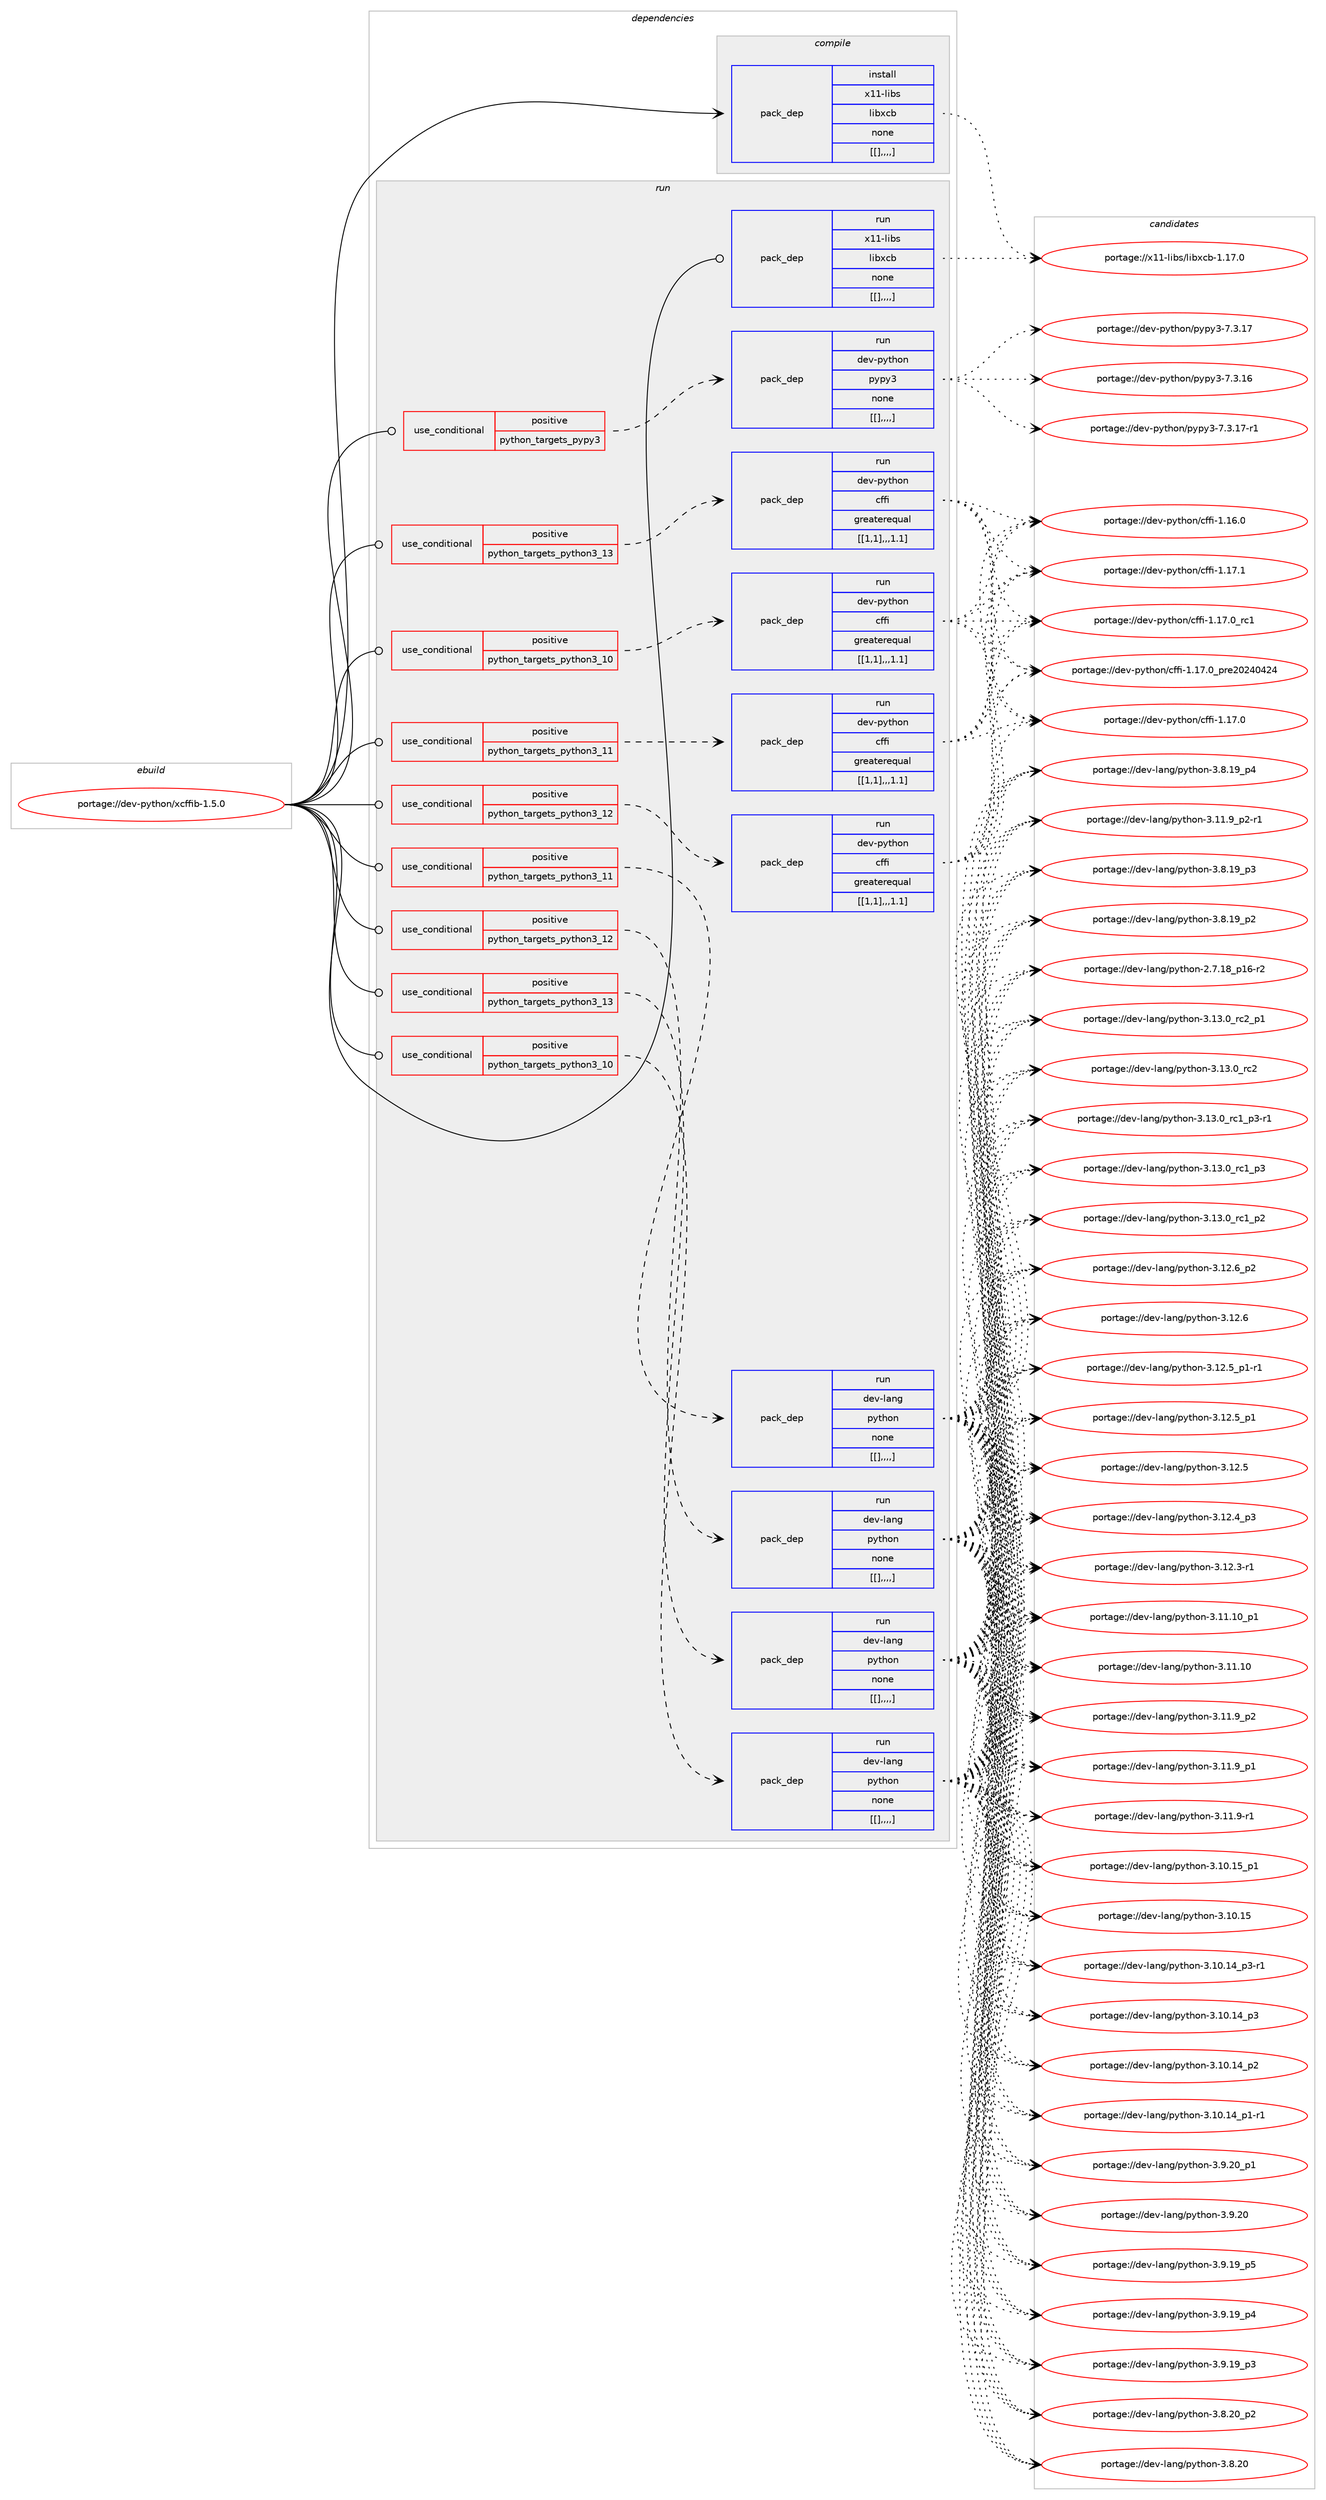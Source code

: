 digraph prolog {

# *************
# Graph options
# *************

newrank=true;
concentrate=true;
compound=true;
graph [rankdir=LR,fontname=Helvetica,fontsize=10,ranksep=1.5];#, ranksep=2.5, nodesep=0.2];
edge  [arrowhead=vee];
node  [fontname=Helvetica,fontsize=10];

# **********
# The ebuild
# **********

subgraph cluster_leftcol {
color=gray;
label=<<i>ebuild</i>>;
id [label="portage://dev-python/xcffib-1.5.0", color=red, width=4, href="../dev-python/xcffib-1.5.0.svg"];
}

# ****************
# The dependencies
# ****************

subgraph cluster_midcol {
color=gray;
label=<<i>dependencies</i>>;
subgraph cluster_compile {
fillcolor="#eeeeee";
style=filled;
label=<<i>compile</i>>;
subgraph pack126790 {
dependency171132 [label=<<TABLE BORDER="0" CELLBORDER="1" CELLSPACING="0" CELLPADDING="4" WIDTH="220"><TR><TD ROWSPAN="6" CELLPADDING="30">pack_dep</TD></TR><TR><TD WIDTH="110">install</TD></TR><TR><TD>x11-libs</TD></TR><TR><TD>libxcb</TD></TR><TR><TD>none</TD></TR><TR><TD>[[],,,,]</TD></TR></TABLE>>, shape=none, color=blue];
}
id:e -> dependency171132:w [weight=20,style="solid",arrowhead="vee"];
}
subgraph cluster_compileandrun {
fillcolor="#eeeeee";
style=filled;
label=<<i>compile and run</i>>;
}
subgraph cluster_run {
fillcolor="#eeeeee";
style=filled;
label=<<i>run</i>>;
subgraph cond43079 {
dependency171133 [label=<<TABLE BORDER="0" CELLBORDER="1" CELLSPACING="0" CELLPADDING="4"><TR><TD ROWSPAN="3" CELLPADDING="10">use_conditional</TD></TR><TR><TD>positive</TD></TR><TR><TD>python_targets_pypy3</TD></TR></TABLE>>, shape=none, color=red];
subgraph pack126791 {
dependency171134 [label=<<TABLE BORDER="0" CELLBORDER="1" CELLSPACING="0" CELLPADDING="4" WIDTH="220"><TR><TD ROWSPAN="6" CELLPADDING="30">pack_dep</TD></TR><TR><TD WIDTH="110">run</TD></TR><TR><TD>dev-python</TD></TR><TR><TD>pypy3</TD></TR><TR><TD>none</TD></TR><TR><TD>[[],,,,]</TD></TR></TABLE>>, shape=none, color=blue];
}
dependency171133:e -> dependency171134:w [weight=20,style="dashed",arrowhead="vee"];
}
id:e -> dependency171133:w [weight=20,style="solid",arrowhead="odot"];
subgraph cond43080 {
dependency171135 [label=<<TABLE BORDER="0" CELLBORDER="1" CELLSPACING="0" CELLPADDING="4"><TR><TD ROWSPAN="3" CELLPADDING="10">use_conditional</TD></TR><TR><TD>positive</TD></TR><TR><TD>python_targets_python3_10</TD></TR></TABLE>>, shape=none, color=red];
subgraph pack126792 {
dependency171136 [label=<<TABLE BORDER="0" CELLBORDER="1" CELLSPACING="0" CELLPADDING="4" WIDTH="220"><TR><TD ROWSPAN="6" CELLPADDING="30">pack_dep</TD></TR><TR><TD WIDTH="110">run</TD></TR><TR><TD>dev-lang</TD></TR><TR><TD>python</TD></TR><TR><TD>none</TD></TR><TR><TD>[[],,,,]</TD></TR></TABLE>>, shape=none, color=blue];
}
dependency171135:e -> dependency171136:w [weight=20,style="dashed",arrowhead="vee"];
}
id:e -> dependency171135:w [weight=20,style="solid",arrowhead="odot"];
subgraph cond43081 {
dependency171137 [label=<<TABLE BORDER="0" CELLBORDER="1" CELLSPACING="0" CELLPADDING="4"><TR><TD ROWSPAN="3" CELLPADDING="10">use_conditional</TD></TR><TR><TD>positive</TD></TR><TR><TD>python_targets_python3_10</TD></TR></TABLE>>, shape=none, color=red];
subgraph pack126793 {
dependency171138 [label=<<TABLE BORDER="0" CELLBORDER="1" CELLSPACING="0" CELLPADDING="4" WIDTH="220"><TR><TD ROWSPAN="6" CELLPADDING="30">pack_dep</TD></TR><TR><TD WIDTH="110">run</TD></TR><TR><TD>dev-python</TD></TR><TR><TD>cffi</TD></TR><TR><TD>greaterequal</TD></TR><TR><TD>[[1,1],,,1.1]</TD></TR></TABLE>>, shape=none, color=blue];
}
dependency171137:e -> dependency171138:w [weight=20,style="dashed",arrowhead="vee"];
}
id:e -> dependency171137:w [weight=20,style="solid",arrowhead="odot"];
subgraph cond43082 {
dependency171139 [label=<<TABLE BORDER="0" CELLBORDER="1" CELLSPACING="0" CELLPADDING="4"><TR><TD ROWSPAN="3" CELLPADDING="10">use_conditional</TD></TR><TR><TD>positive</TD></TR><TR><TD>python_targets_python3_11</TD></TR></TABLE>>, shape=none, color=red];
subgraph pack126794 {
dependency171140 [label=<<TABLE BORDER="0" CELLBORDER="1" CELLSPACING="0" CELLPADDING="4" WIDTH="220"><TR><TD ROWSPAN="6" CELLPADDING="30">pack_dep</TD></TR><TR><TD WIDTH="110">run</TD></TR><TR><TD>dev-lang</TD></TR><TR><TD>python</TD></TR><TR><TD>none</TD></TR><TR><TD>[[],,,,]</TD></TR></TABLE>>, shape=none, color=blue];
}
dependency171139:e -> dependency171140:w [weight=20,style="dashed",arrowhead="vee"];
}
id:e -> dependency171139:w [weight=20,style="solid",arrowhead="odot"];
subgraph cond43083 {
dependency171141 [label=<<TABLE BORDER="0" CELLBORDER="1" CELLSPACING="0" CELLPADDING="4"><TR><TD ROWSPAN="3" CELLPADDING="10">use_conditional</TD></TR><TR><TD>positive</TD></TR><TR><TD>python_targets_python3_11</TD></TR></TABLE>>, shape=none, color=red];
subgraph pack126795 {
dependency171142 [label=<<TABLE BORDER="0" CELLBORDER="1" CELLSPACING="0" CELLPADDING="4" WIDTH="220"><TR><TD ROWSPAN="6" CELLPADDING="30">pack_dep</TD></TR><TR><TD WIDTH="110">run</TD></TR><TR><TD>dev-python</TD></TR><TR><TD>cffi</TD></TR><TR><TD>greaterequal</TD></TR><TR><TD>[[1,1],,,1.1]</TD></TR></TABLE>>, shape=none, color=blue];
}
dependency171141:e -> dependency171142:w [weight=20,style="dashed",arrowhead="vee"];
}
id:e -> dependency171141:w [weight=20,style="solid",arrowhead="odot"];
subgraph cond43084 {
dependency171143 [label=<<TABLE BORDER="0" CELLBORDER="1" CELLSPACING="0" CELLPADDING="4"><TR><TD ROWSPAN="3" CELLPADDING="10">use_conditional</TD></TR><TR><TD>positive</TD></TR><TR><TD>python_targets_python3_12</TD></TR></TABLE>>, shape=none, color=red];
subgraph pack126796 {
dependency171144 [label=<<TABLE BORDER="0" CELLBORDER="1" CELLSPACING="0" CELLPADDING="4" WIDTH="220"><TR><TD ROWSPAN="6" CELLPADDING="30">pack_dep</TD></TR><TR><TD WIDTH="110">run</TD></TR><TR><TD>dev-lang</TD></TR><TR><TD>python</TD></TR><TR><TD>none</TD></TR><TR><TD>[[],,,,]</TD></TR></TABLE>>, shape=none, color=blue];
}
dependency171143:e -> dependency171144:w [weight=20,style="dashed",arrowhead="vee"];
}
id:e -> dependency171143:w [weight=20,style="solid",arrowhead="odot"];
subgraph cond43085 {
dependency171145 [label=<<TABLE BORDER="0" CELLBORDER="1" CELLSPACING="0" CELLPADDING="4"><TR><TD ROWSPAN="3" CELLPADDING="10">use_conditional</TD></TR><TR><TD>positive</TD></TR><TR><TD>python_targets_python3_12</TD></TR></TABLE>>, shape=none, color=red];
subgraph pack126797 {
dependency171146 [label=<<TABLE BORDER="0" CELLBORDER="1" CELLSPACING="0" CELLPADDING="4" WIDTH="220"><TR><TD ROWSPAN="6" CELLPADDING="30">pack_dep</TD></TR><TR><TD WIDTH="110">run</TD></TR><TR><TD>dev-python</TD></TR><TR><TD>cffi</TD></TR><TR><TD>greaterequal</TD></TR><TR><TD>[[1,1],,,1.1]</TD></TR></TABLE>>, shape=none, color=blue];
}
dependency171145:e -> dependency171146:w [weight=20,style="dashed",arrowhead="vee"];
}
id:e -> dependency171145:w [weight=20,style="solid",arrowhead="odot"];
subgraph cond43086 {
dependency171147 [label=<<TABLE BORDER="0" CELLBORDER="1" CELLSPACING="0" CELLPADDING="4"><TR><TD ROWSPAN="3" CELLPADDING="10">use_conditional</TD></TR><TR><TD>positive</TD></TR><TR><TD>python_targets_python3_13</TD></TR></TABLE>>, shape=none, color=red];
subgraph pack126798 {
dependency171148 [label=<<TABLE BORDER="0" CELLBORDER="1" CELLSPACING="0" CELLPADDING="4" WIDTH="220"><TR><TD ROWSPAN="6" CELLPADDING="30">pack_dep</TD></TR><TR><TD WIDTH="110">run</TD></TR><TR><TD>dev-lang</TD></TR><TR><TD>python</TD></TR><TR><TD>none</TD></TR><TR><TD>[[],,,,]</TD></TR></TABLE>>, shape=none, color=blue];
}
dependency171147:e -> dependency171148:w [weight=20,style="dashed",arrowhead="vee"];
}
id:e -> dependency171147:w [weight=20,style="solid",arrowhead="odot"];
subgraph cond43087 {
dependency171149 [label=<<TABLE BORDER="0" CELLBORDER="1" CELLSPACING="0" CELLPADDING="4"><TR><TD ROWSPAN="3" CELLPADDING="10">use_conditional</TD></TR><TR><TD>positive</TD></TR><TR><TD>python_targets_python3_13</TD></TR></TABLE>>, shape=none, color=red];
subgraph pack126799 {
dependency171150 [label=<<TABLE BORDER="0" CELLBORDER="1" CELLSPACING="0" CELLPADDING="4" WIDTH="220"><TR><TD ROWSPAN="6" CELLPADDING="30">pack_dep</TD></TR><TR><TD WIDTH="110">run</TD></TR><TR><TD>dev-python</TD></TR><TR><TD>cffi</TD></TR><TR><TD>greaterequal</TD></TR><TR><TD>[[1,1],,,1.1]</TD></TR></TABLE>>, shape=none, color=blue];
}
dependency171149:e -> dependency171150:w [weight=20,style="dashed",arrowhead="vee"];
}
id:e -> dependency171149:w [weight=20,style="solid",arrowhead="odot"];
subgraph pack126800 {
dependency171151 [label=<<TABLE BORDER="0" CELLBORDER="1" CELLSPACING="0" CELLPADDING="4" WIDTH="220"><TR><TD ROWSPAN="6" CELLPADDING="30">pack_dep</TD></TR><TR><TD WIDTH="110">run</TD></TR><TR><TD>x11-libs</TD></TR><TR><TD>libxcb</TD></TR><TR><TD>none</TD></TR><TR><TD>[[],,,,]</TD></TR></TABLE>>, shape=none, color=blue];
}
id:e -> dependency171151:w [weight=20,style="solid",arrowhead="odot"];
}
}

# **************
# The candidates
# **************

subgraph cluster_choices {
rank=same;
color=gray;
label=<<i>candidates</i>>;

subgraph choice126790 {
color=black;
nodesep=1;
choice120494945108105981154710810598120999845494649554648 [label="portage://x11-libs/libxcb-1.17.0", color=red, width=4,href="../x11-libs/libxcb-1.17.0.svg"];
dependency171132:e -> choice120494945108105981154710810598120999845494649554648:w [style=dotted,weight="100"];
}
subgraph choice126791 {
color=black;
nodesep=1;
choice100101118451121211161041111104711212111212151455546514649554511449 [label="portage://dev-python/pypy3-7.3.17-r1", color=red, width=4,href="../dev-python/pypy3-7.3.17-r1.svg"];
choice10010111845112121116104111110471121211121215145554651464955 [label="portage://dev-python/pypy3-7.3.17", color=red, width=4,href="../dev-python/pypy3-7.3.17.svg"];
choice10010111845112121116104111110471121211121215145554651464954 [label="portage://dev-python/pypy3-7.3.16", color=red, width=4,href="../dev-python/pypy3-7.3.16.svg"];
dependency171134:e -> choice100101118451121211161041111104711212111212151455546514649554511449:w [style=dotted,weight="100"];
dependency171134:e -> choice10010111845112121116104111110471121211121215145554651464955:w [style=dotted,weight="100"];
dependency171134:e -> choice10010111845112121116104111110471121211121215145554651464954:w [style=dotted,weight="100"];
}
subgraph choice126792 {
color=black;
nodesep=1;
choice100101118451089711010347112121116104111110455146495146489511499509511249 [label="portage://dev-lang/python-3.13.0_rc2_p1", color=red, width=4,href="../dev-lang/python-3.13.0_rc2_p1.svg"];
choice10010111845108971101034711212111610411111045514649514648951149950 [label="portage://dev-lang/python-3.13.0_rc2", color=red, width=4,href="../dev-lang/python-3.13.0_rc2.svg"];
choice1001011184510897110103471121211161041111104551464951464895114994995112514511449 [label="portage://dev-lang/python-3.13.0_rc1_p3-r1", color=red, width=4,href="../dev-lang/python-3.13.0_rc1_p3-r1.svg"];
choice100101118451089711010347112121116104111110455146495146489511499499511251 [label="portage://dev-lang/python-3.13.0_rc1_p3", color=red, width=4,href="../dev-lang/python-3.13.0_rc1_p3.svg"];
choice100101118451089711010347112121116104111110455146495146489511499499511250 [label="portage://dev-lang/python-3.13.0_rc1_p2", color=red, width=4,href="../dev-lang/python-3.13.0_rc1_p2.svg"];
choice100101118451089711010347112121116104111110455146495046549511250 [label="portage://dev-lang/python-3.12.6_p2", color=red, width=4,href="../dev-lang/python-3.12.6_p2.svg"];
choice10010111845108971101034711212111610411111045514649504654 [label="portage://dev-lang/python-3.12.6", color=red, width=4,href="../dev-lang/python-3.12.6.svg"];
choice1001011184510897110103471121211161041111104551464950465395112494511449 [label="portage://dev-lang/python-3.12.5_p1-r1", color=red, width=4,href="../dev-lang/python-3.12.5_p1-r1.svg"];
choice100101118451089711010347112121116104111110455146495046539511249 [label="portage://dev-lang/python-3.12.5_p1", color=red, width=4,href="../dev-lang/python-3.12.5_p1.svg"];
choice10010111845108971101034711212111610411111045514649504653 [label="portage://dev-lang/python-3.12.5", color=red, width=4,href="../dev-lang/python-3.12.5.svg"];
choice100101118451089711010347112121116104111110455146495046529511251 [label="portage://dev-lang/python-3.12.4_p3", color=red, width=4,href="../dev-lang/python-3.12.4_p3.svg"];
choice100101118451089711010347112121116104111110455146495046514511449 [label="portage://dev-lang/python-3.12.3-r1", color=red, width=4,href="../dev-lang/python-3.12.3-r1.svg"];
choice10010111845108971101034711212111610411111045514649494649489511249 [label="portage://dev-lang/python-3.11.10_p1", color=red, width=4,href="../dev-lang/python-3.11.10_p1.svg"];
choice1001011184510897110103471121211161041111104551464949464948 [label="portage://dev-lang/python-3.11.10", color=red, width=4,href="../dev-lang/python-3.11.10.svg"];
choice1001011184510897110103471121211161041111104551464949465795112504511449 [label="portage://dev-lang/python-3.11.9_p2-r1", color=red, width=4,href="../dev-lang/python-3.11.9_p2-r1.svg"];
choice100101118451089711010347112121116104111110455146494946579511250 [label="portage://dev-lang/python-3.11.9_p2", color=red, width=4,href="../dev-lang/python-3.11.9_p2.svg"];
choice100101118451089711010347112121116104111110455146494946579511249 [label="portage://dev-lang/python-3.11.9_p1", color=red, width=4,href="../dev-lang/python-3.11.9_p1.svg"];
choice100101118451089711010347112121116104111110455146494946574511449 [label="portage://dev-lang/python-3.11.9-r1", color=red, width=4,href="../dev-lang/python-3.11.9-r1.svg"];
choice10010111845108971101034711212111610411111045514649484649539511249 [label="portage://dev-lang/python-3.10.15_p1", color=red, width=4,href="../dev-lang/python-3.10.15_p1.svg"];
choice1001011184510897110103471121211161041111104551464948464953 [label="portage://dev-lang/python-3.10.15", color=red, width=4,href="../dev-lang/python-3.10.15.svg"];
choice100101118451089711010347112121116104111110455146494846495295112514511449 [label="portage://dev-lang/python-3.10.14_p3-r1", color=red, width=4,href="../dev-lang/python-3.10.14_p3-r1.svg"];
choice10010111845108971101034711212111610411111045514649484649529511251 [label="portage://dev-lang/python-3.10.14_p3", color=red, width=4,href="../dev-lang/python-3.10.14_p3.svg"];
choice10010111845108971101034711212111610411111045514649484649529511250 [label="portage://dev-lang/python-3.10.14_p2", color=red, width=4,href="../dev-lang/python-3.10.14_p2.svg"];
choice100101118451089711010347112121116104111110455146494846495295112494511449 [label="portage://dev-lang/python-3.10.14_p1-r1", color=red, width=4,href="../dev-lang/python-3.10.14_p1-r1.svg"];
choice100101118451089711010347112121116104111110455146574650489511249 [label="portage://dev-lang/python-3.9.20_p1", color=red, width=4,href="../dev-lang/python-3.9.20_p1.svg"];
choice10010111845108971101034711212111610411111045514657465048 [label="portage://dev-lang/python-3.9.20", color=red, width=4,href="../dev-lang/python-3.9.20.svg"];
choice100101118451089711010347112121116104111110455146574649579511253 [label="portage://dev-lang/python-3.9.19_p5", color=red, width=4,href="../dev-lang/python-3.9.19_p5.svg"];
choice100101118451089711010347112121116104111110455146574649579511252 [label="portage://dev-lang/python-3.9.19_p4", color=red, width=4,href="../dev-lang/python-3.9.19_p4.svg"];
choice100101118451089711010347112121116104111110455146574649579511251 [label="portage://dev-lang/python-3.9.19_p3", color=red, width=4,href="../dev-lang/python-3.9.19_p3.svg"];
choice100101118451089711010347112121116104111110455146564650489511250 [label="portage://dev-lang/python-3.8.20_p2", color=red, width=4,href="../dev-lang/python-3.8.20_p2.svg"];
choice10010111845108971101034711212111610411111045514656465048 [label="portage://dev-lang/python-3.8.20", color=red, width=4,href="../dev-lang/python-3.8.20.svg"];
choice100101118451089711010347112121116104111110455146564649579511252 [label="portage://dev-lang/python-3.8.19_p4", color=red, width=4,href="../dev-lang/python-3.8.19_p4.svg"];
choice100101118451089711010347112121116104111110455146564649579511251 [label="portage://dev-lang/python-3.8.19_p3", color=red, width=4,href="../dev-lang/python-3.8.19_p3.svg"];
choice100101118451089711010347112121116104111110455146564649579511250 [label="portage://dev-lang/python-3.8.19_p2", color=red, width=4,href="../dev-lang/python-3.8.19_p2.svg"];
choice100101118451089711010347112121116104111110455046554649569511249544511450 [label="portage://dev-lang/python-2.7.18_p16-r2", color=red, width=4,href="../dev-lang/python-2.7.18_p16-r2.svg"];
dependency171136:e -> choice100101118451089711010347112121116104111110455146495146489511499509511249:w [style=dotted,weight="100"];
dependency171136:e -> choice10010111845108971101034711212111610411111045514649514648951149950:w [style=dotted,weight="100"];
dependency171136:e -> choice1001011184510897110103471121211161041111104551464951464895114994995112514511449:w [style=dotted,weight="100"];
dependency171136:e -> choice100101118451089711010347112121116104111110455146495146489511499499511251:w [style=dotted,weight="100"];
dependency171136:e -> choice100101118451089711010347112121116104111110455146495146489511499499511250:w [style=dotted,weight="100"];
dependency171136:e -> choice100101118451089711010347112121116104111110455146495046549511250:w [style=dotted,weight="100"];
dependency171136:e -> choice10010111845108971101034711212111610411111045514649504654:w [style=dotted,weight="100"];
dependency171136:e -> choice1001011184510897110103471121211161041111104551464950465395112494511449:w [style=dotted,weight="100"];
dependency171136:e -> choice100101118451089711010347112121116104111110455146495046539511249:w [style=dotted,weight="100"];
dependency171136:e -> choice10010111845108971101034711212111610411111045514649504653:w [style=dotted,weight="100"];
dependency171136:e -> choice100101118451089711010347112121116104111110455146495046529511251:w [style=dotted,weight="100"];
dependency171136:e -> choice100101118451089711010347112121116104111110455146495046514511449:w [style=dotted,weight="100"];
dependency171136:e -> choice10010111845108971101034711212111610411111045514649494649489511249:w [style=dotted,weight="100"];
dependency171136:e -> choice1001011184510897110103471121211161041111104551464949464948:w [style=dotted,weight="100"];
dependency171136:e -> choice1001011184510897110103471121211161041111104551464949465795112504511449:w [style=dotted,weight="100"];
dependency171136:e -> choice100101118451089711010347112121116104111110455146494946579511250:w [style=dotted,weight="100"];
dependency171136:e -> choice100101118451089711010347112121116104111110455146494946579511249:w [style=dotted,weight="100"];
dependency171136:e -> choice100101118451089711010347112121116104111110455146494946574511449:w [style=dotted,weight="100"];
dependency171136:e -> choice10010111845108971101034711212111610411111045514649484649539511249:w [style=dotted,weight="100"];
dependency171136:e -> choice1001011184510897110103471121211161041111104551464948464953:w [style=dotted,weight="100"];
dependency171136:e -> choice100101118451089711010347112121116104111110455146494846495295112514511449:w [style=dotted,weight="100"];
dependency171136:e -> choice10010111845108971101034711212111610411111045514649484649529511251:w [style=dotted,weight="100"];
dependency171136:e -> choice10010111845108971101034711212111610411111045514649484649529511250:w [style=dotted,weight="100"];
dependency171136:e -> choice100101118451089711010347112121116104111110455146494846495295112494511449:w [style=dotted,weight="100"];
dependency171136:e -> choice100101118451089711010347112121116104111110455146574650489511249:w [style=dotted,weight="100"];
dependency171136:e -> choice10010111845108971101034711212111610411111045514657465048:w [style=dotted,weight="100"];
dependency171136:e -> choice100101118451089711010347112121116104111110455146574649579511253:w [style=dotted,weight="100"];
dependency171136:e -> choice100101118451089711010347112121116104111110455146574649579511252:w [style=dotted,weight="100"];
dependency171136:e -> choice100101118451089711010347112121116104111110455146574649579511251:w [style=dotted,weight="100"];
dependency171136:e -> choice100101118451089711010347112121116104111110455146564650489511250:w [style=dotted,weight="100"];
dependency171136:e -> choice10010111845108971101034711212111610411111045514656465048:w [style=dotted,weight="100"];
dependency171136:e -> choice100101118451089711010347112121116104111110455146564649579511252:w [style=dotted,weight="100"];
dependency171136:e -> choice100101118451089711010347112121116104111110455146564649579511251:w [style=dotted,weight="100"];
dependency171136:e -> choice100101118451089711010347112121116104111110455146564649579511250:w [style=dotted,weight="100"];
dependency171136:e -> choice100101118451089711010347112121116104111110455046554649569511249544511450:w [style=dotted,weight="100"];
}
subgraph choice126793 {
color=black;
nodesep=1;
choice10010111845112121116104111110479910210210545494649554649 [label="portage://dev-python/cffi-1.17.1", color=red, width=4,href="../dev-python/cffi-1.17.1.svg"];
choice10010111845112121116104111110479910210210545494649554648951149949 [label="portage://dev-python/cffi-1.17.0_rc1", color=red, width=4,href="../dev-python/cffi-1.17.0_rc1.svg"];
choice10010111845112121116104111110479910210210545494649554648951121141015048505248525052 [label="portage://dev-python/cffi-1.17.0_pre20240424", color=red, width=4,href="../dev-python/cffi-1.17.0_pre20240424.svg"];
choice10010111845112121116104111110479910210210545494649554648 [label="portage://dev-python/cffi-1.17.0", color=red, width=4,href="../dev-python/cffi-1.17.0.svg"];
choice10010111845112121116104111110479910210210545494649544648 [label="portage://dev-python/cffi-1.16.0", color=red, width=4,href="../dev-python/cffi-1.16.0.svg"];
dependency171138:e -> choice10010111845112121116104111110479910210210545494649554649:w [style=dotted,weight="100"];
dependency171138:e -> choice10010111845112121116104111110479910210210545494649554648951149949:w [style=dotted,weight="100"];
dependency171138:e -> choice10010111845112121116104111110479910210210545494649554648951121141015048505248525052:w [style=dotted,weight="100"];
dependency171138:e -> choice10010111845112121116104111110479910210210545494649554648:w [style=dotted,weight="100"];
dependency171138:e -> choice10010111845112121116104111110479910210210545494649544648:w [style=dotted,weight="100"];
}
subgraph choice126794 {
color=black;
nodesep=1;
choice100101118451089711010347112121116104111110455146495146489511499509511249 [label="portage://dev-lang/python-3.13.0_rc2_p1", color=red, width=4,href="../dev-lang/python-3.13.0_rc2_p1.svg"];
choice10010111845108971101034711212111610411111045514649514648951149950 [label="portage://dev-lang/python-3.13.0_rc2", color=red, width=4,href="../dev-lang/python-3.13.0_rc2.svg"];
choice1001011184510897110103471121211161041111104551464951464895114994995112514511449 [label="portage://dev-lang/python-3.13.0_rc1_p3-r1", color=red, width=4,href="../dev-lang/python-3.13.0_rc1_p3-r1.svg"];
choice100101118451089711010347112121116104111110455146495146489511499499511251 [label="portage://dev-lang/python-3.13.0_rc1_p3", color=red, width=4,href="../dev-lang/python-3.13.0_rc1_p3.svg"];
choice100101118451089711010347112121116104111110455146495146489511499499511250 [label="portage://dev-lang/python-3.13.0_rc1_p2", color=red, width=4,href="../dev-lang/python-3.13.0_rc1_p2.svg"];
choice100101118451089711010347112121116104111110455146495046549511250 [label="portage://dev-lang/python-3.12.6_p2", color=red, width=4,href="../dev-lang/python-3.12.6_p2.svg"];
choice10010111845108971101034711212111610411111045514649504654 [label="portage://dev-lang/python-3.12.6", color=red, width=4,href="../dev-lang/python-3.12.6.svg"];
choice1001011184510897110103471121211161041111104551464950465395112494511449 [label="portage://dev-lang/python-3.12.5_p1-r1", color=red, width=4,href="../dev-lang/python-3.12.5_p1-r1.svg"];
choice100101118451089711010347112121116104111110455146495046539511249 [label="portage://dev-lang/python-3.12.5_p1", color=red, width=4,href="../dev-lang/python-3.12.5_p1.svg"];
choice10010111845108971101034711212111610411111045514649504653 [label="portage://dev-lang/python-3.12.5", color=red, width=4,href="../dev-lang/python-3.12.5.svg"];
choice100101118451089711010347112121116104111110455146495046529511251 [label="portage://dev-lang/python-3.12.4_p3", color=red, width=4,href="../dev-lang/python-3.12.4_p3.svg"];
choice100101118451089711010347112121116104111110455146495046514511449 [label="portage://dev-lang/python-3.12.3-r1", color=red, width=4,href="../dev-lang/python-3.12.3-r1.svg"];
choice10010111845108971101034711212111610411111045514649494649489511249 [label="portage://dev-lang/python-3.11.10_p1", color=red, width=4,href="../dev-lang/python-3.11.10_p1.svg"];
choice1001011184510897110103471121211161041111104551464949464948 [label="portage://dev-lang/python-3.11.10", color=red, width=4,href="../dev-lang/python-3.11.10.svg"];
choice1001011184510897110103471121211161041111104551464949465795112504511449 [label="portage://dev-lang/python-3.11.9_p2-r1", color=red, width=4,href="../dev-lang/python-3.11.9_p2-r1.svg"];
choice100101118451089711010347112121116104111110455146494946579511250 [label="portage://dev-lang/python-3.11.9_p2", color=red, width=4,href="../dev-lang/python-3.11.9_p2.svg"];
choice100101118451089711010347112121116104111110455146494946579511249 [label="portage://dev-lang/python-3.11.9_p1", color=red, width=4,href="../dev-lang/python-3.11.9_p1.svg"];
choice100101118451089711010347112121116104111110455146494946574511449 [label="portage://dev-lang/python-3.11.9-r1", color=red, width=4,href="../dev-lang/python-3.11.9-r1.svg"];
choice10010111845108971101034711212111610411111045514649484649539511249 [label="portage://dev-lang/python-3.10.15_p1", color=red, width=4,href="../dev-lang/python-3.10.15_p1.svg"];
choice1001011184510897110103471121211161041111104551464948464953 [label="portage://dev-lang/python-3.10.15", color=red, width=4,href="../dev-lang/python-3.10.15.svg"];
choice100101118451089711010347112121116104111110455146494846495295112514511449 [label="portage://dev-lang/python-3.10.14_p3-r1", color=red, width=4,href="../dev-lang/python-3.10.14_p3-r1.svg"];
choice10010111845108971101034711212111610411111045514649484649529511251 [label="portage://dev-lang/python-3.10.14_p3", color=red, width=4,href="../dev-lang/python-3.10.14_p3.svg"];
choice10010111845108971101034711212111610411111045514649484649529511250 [label="portage://dev-lang/python-3.10.14_p2", color=red, width=4,href="../dev-lang/python-3.10.14_p2.svg"];
choice100101118451089711010347112121116104111110455146494846495295112494511449 [label="portage://dev-lang/python-3.10.14_p1-r1", color=red, width=4,href="../dev-lang/python-3.10.14_p1-r1.svg"];
choice100101118451089711010347112121116104111110455146574650489511249 [label="portage://dev-lang/python-3.9.20_p1", color=red, width=4,href="../dev-lang/python-3.9.20_p1.svg"];
choice10010111845108971101034711212111610411111045514657465048 [label="portage://dev-lang/python-3.9.20", color=red, width=4,href="../dev-lang/python-3.9.20.svg"];
choice100101118451089711010347112121116104111110455146574649579511253 [label="portage://dev-lang/python-3.9.19_p5", color=red, width=4,href="../dev-lang/python-3.9.19_p5.svg"];
choice100101118451089711010347112121116104111110455146574649579511252 [label="portage://dev-lang/python-3.9.19_p4", color=red, width=4,href="../dev-lang/python-3.9.19_p4.svg"];
choice100101118451089711010347112121116104111110455146574649579511251 [label="portage://dev-lang/python-3.9.19_p3", color=red, width=4,href="../dev-lang/python-3.9.19_p3.svg"];
choice100101118451089711010347112121116104111110455146564650489511250 [label="portage://dev-lang/python-3.8.20_p2", color=red, width=4,href="../dev-lang/python-3.8.20_p2.svg"];
choice10010111845108971101034711212111610411111045514656465048 [label="portage://dev-lang/python-3.8.20", color=red, width=4,href="../dev-lang/python-3.8.20.svg"];
choice100101118451089711010347112121116104111110455146564649579511252 [label="portage://dev-lang/python-3.8.19_p4", color=red, width=4,href="../dev-lang/python-3.8.19_p4.svg"];
choice100101118451089711010347112121116104111110455146564649579511251 [label="portage://dev-lang/python-3.8.19_p3", color=red, width=4,href="../dev-lang/python-3.8.19_p3.svg"];
choice100101118451089711010347112121116104111110455146564649579511250 [label="portage://dev-lang/python-3.8.19_p2", color=red, width=4,href="../dev-lang/python-3.8.19_p2.svg"];
choice100101118451089711010347112121116104111110455046554649569511249544511450 [label="portage://dev-lang/python-2.7.18_p16-r2", color=red, width=4,href="../dev-lang/python-2.7.18_p16-r2.svg"];
dependency171140:e -> choice100101118451089711010347112121116104111110455146495146489511499509511249:w [style=dotted,weight="100"];
dependency171140:e -> choice10010111845108971101034711212111610411111045514649514648951149950:w [style=dotted,weight="100"];
dependency171140:e -> choice1001011184510897110103471121211161041111104551464951464895114994995112514511449:w [style=dotted,weight="100"];
dependency171140:e -> choice100101118451089711010347112121116104111110455146495146489511499499511251:w [style=dotted,weight="100"];
dependency171140:e -> choice100101118451089711010347112121116104111110455146495146489511499499511250:w [style=dotted,weight="100"];
dependency171140:e -> choice100101118451089711010347112121116104111110455146495046549511250:w [style=dotted,weight="100"];
dependency171140:e -> choice10010111845108971101034711212111610411111045514649504654:w [style=dotted,weight="100"];
dependency171140:e -> choice1001011184510897110103471121211161041111104551464950465395112494511449:w [style=dotted,weight="100"];
dependency171140:e -> choice100101118451089711010347112121116104111110455146495046539511249:w [style=dotted,weight="100"];
dependency171140:e -> choice10010111845108971101034711212111610411111045514649504653:w [style=dotted,weight="100"];
dependency171140:e -> choice100101118451089711010347112121116104111110455146495046529511251:w [style=dotted,weight="100"];
dependency171140:e -> choice100101118451089711010347112121116104111110455146495046514511449:w [style=dotted,weight="100"];
dependency171140:e -> choice10010111845108971101034711212111610411111045514649494649489511249:w [style=dotted,weight="100"];
dependency171140:e -> choice1001011184510897110103471121211161041111104551464949464948:w [style=dotted,weight="100"];
dependency171140:e -> choice1001011184510897110103471121211161041111104551464949465795112504511449:w [style=dotted,weight="100"];
dependency171140:e -> choice100101118451089711010347112121116104111110455146494946579511250:w [style=dotted,weight="100"];
dependency171140:e -> choice100101118451089711010347112121116104111110455146494946579511249:w [style=dotted,weight="100"];
dependency171140:e -> choice100101118451089711010347112121116104111110455146494946574511449:w [style=dotted,weight="100"];
dependency171140:e -> choice10010111845108971101034711212111610411111045514649484649539511249:w [style=dotted,weight="100"];
dependency171140:e -> choice1001011184510897110103471121211161041111104551464948464953:w [style=dotted,weight="100"];
dependency171140:e -> choice100101118451089711010347112121116104111110455146494846495295112514511449:w [style=dotted,weight="100"];
dependency171140:e -> choice10010111845108971101034711212111610411111045514649484649529511251:w [style=dotted,weight="100"];
dependency171140:e -> choice10010111845108971101034711212111610411111045514649484649529511250:w [style=dotted,weight="100"];
dependency171140:e -> choice100101118451089711010347112121116104111110455146494846495295112494511449:w [style=dotted,weight="100"];
dependency171140:e -> choice100101118451089711010347112121116104111110455146574650489511249:w [style=dotted,weight="100"];
dependency171140:e -> choice10010111845108971101034711212111610411111045514657465048:w [style=dotted,weight="100"];
dependency171140:e -> choice100101118451089711010347112121116104111110455146574649579511253:w [style=dotted,weight="100"];
dependency171140:e -> choice100101118451089711010347112121116104111110455146574649579511252:w [style=dotted,weight="100"];
dependency171140:e -> choice100101118451089711010347112121116104111110455146574649579511251:w [style=dotted,weight="100"];
dependency171140:e -> choice100101118451089711010347112121116104111110455146564650489511250:w [style=dotted,weight="100"];
dependency171140:e -> choice10010111845108971101034711212111610411111045514656465048:w [style=dotted,weight="100"];
dependency171140:e -> choice100101118451089711010347112121116104111110455146564649579511252:w [style=dotted,weight="100"];
dependency171140:e -> choice100101118451089711010347112121116104111110455146564649579511251:w [style=dotted,weight="100"];
dependency171140:e -> choice100101118451089711010347112121116104111110455146564649579511250:w [style=dotted,weight="100"];
dependency171140:e -> choice100101118451089711010347112121116104111110455046554649569511249544511450:w [style=dotted,weight="100"];
}
subgraph choice126795 {
color=black;
nodesep=1;
choice10010111845112121116104111110479910210210545494649554649 [label="portage://dev-python/cffi-1.17.1", color=red, width=4,href="../dev-python/cffi-1.17.1.svg"];
choice10010111845112121116104111110479910210210545494649554648951149949 [label="portage://dev-python/cffi-1.17.0_rc1", color=red, width=4,href="../dev-python/cffi-1.17.0_rc1.svg"];
choice10010111845112121116104111110479910210210545494649554648951121141015048505248525052 [label="portage://dev-python/cffi-1.17.0_pre20240424", color=red, width=4,href="../dev-python/cffi-1.17.0_pre20240424.svg"];
choice10010111845112121116104111110479910210210545494649554648 [label="portage://dev-python/cffi-1.17.0", color=red, width=4,href="../dev-python/cffi-1.17.0.svg"];
choice10010111845112121116104111110479910210210545494649544648 [label="portage://dev-python/cffi-1.16.0", color=red, width=4,href="../dev-python/cffi-1.16.0.svg"];
dependency171142:e -> choice10010111845112121116104111110479910210210545494649554649:w [style=dotted,weight="100"];
dependency171142:e -> choice10010111845112121116104111110479910210210545494649554648951149949:w [style=dotted,weight="100"];
dependency171142:e -> choice10010111845112121116104111110479910210210545494649554648951121141015048505248525052:w [style=dotted,weight="100"];
dependency171142:e -> choice10010111845112121116104111110479910210210545494649554648:w [style=dotted,weight="100"];
dependency171142:e -> choice10010111845112121116104111110479910210210545494649544648:w [style=dotted,weight="100"];
}
subgraph choice126796 {
color=black;
nodesep=1;
choice100101118451089711010347112121116104111110455146495146489511499509511249 [label="portage://dev-lang/python-3.13.0_rc2_p1", color=red, width=4,href="../dev-lang/python-3.13.0_rc2_p1.svg"];
choice10010111845108971101034711212111610411111045514649514648951149950 [label="portage://dev-lang/python-3.13.0_rc2", color=red, width=4,href="../dev-lang/python-3.13.0_rc2.svg"];
choice1001011184510897110103471121211161041111104551464951464895114994995112514511449 [label="portage://dev-lang/python-3.13.0_rc1_p3-r1", color=red, width=4,href="../dev-lang/python-3.13.0_rc1_p3-r1.svg"];
choice100101118451089711010347112121116104111110455146495146489511499499511251 [label="portage://dev-lang/python-3.13.0_rc1_p3", color=red, width=4,href="../dev-lang/python-3.13.0_rc1_p3.svg"];
choice100101118451089711010347112121116104111110455146495146489511499499511250 [label="portage://dev-lang/python-3.13.0_rc1_p2", color=red, width=4,href="../dev-lang/python-3.13.0_rc1_p2.svg"];
choice100101118451089711010347112121116104111110455146495046549511250 [label="portage://dev-lang/python-3.12.6_p2", color=red, width=4,href="../dev-lang/python-3.12.6_p2.svg"];
choice10010111845108971101034711212111610411111045514649504654 [label="portage://dev-lang/python-3.12.6", color=red, width=4,href="../dev-lang/python-3.12.6.svg"];
choice1001011184510897110103471121211161041111104551464950465395112494511449 [label="portage://dev-lang/python-3.12.5_p1-r1", color=red, width=4,href="../dev-lang/python-3.12.5_p1-r1.svg"];
choice100101118451089711010347112121116104111110455146495046539511249 [label="portage://dev-lang/python-3.12.5_p1", color=red, width=4,href="../dev-lang/python-3.12.5_p1.svg"];
choice10010111845108971101034711212111610411111045514649504653 [label="portage://dev-lang/python-3.12.5", color=red, width=4,href="../dev-lang/python-3.12.5.svg"];
choice100101118451089711010347112121116104111110455146495046529511251 [label="portage://dev-lang/python-3.12.4_p3", color=red, width=4,href="../dev-lang/python-3.12.4_p3.svg"];
choice100101118451089711010347112121116104111110455146495046514511449 [label="portage://dev-lang/python-3.12.3-r1", color=red, width=4,href="../dev-lang/python-3.12.3-r1.svg"];
choice10010111845108971101034711212111610411111045514649494649489511249 [label="portage://dev-lang/python-3.11.10_p1", color=red, width=4,href="../dev-lang/python-3.11.10_p1.svg"];
choice1001011184510897110103471121211161041111104551464949464948 [label="portage://dev-lang/python-3.11.10", color=red, width=4,href="../dev-lang/python-3.11.10.svg"];
choice1001011184510897110103471121211161041111104551464949465795112504511449 [label="portage://dev-lang/python-3.11.9_p2-r1", color=red, width=4,href="../dev-lang/python-3.11.9_p2-r1.svg"];
choice100101118451089711010347112121116104111110455146494946579511250 [label="portage://dev-lang/python-3.11.9_p2", color=red, width=4,href="../dev-lang/python-3.11.9_p2.svg"];
choice100101118451089711010347112121116104111110455146494946579511249 [label="portage://dev-lang/python-3.11.9_p1", color=red, width=4,href="../dev-lang/python-3.11.9_p1.svg"];
choice100101118451089711010347112121116104111110455146494946574511449 [label="portage://dev-lang/python-3.11.9-r1", color=red, width=4,href="../dev-lang/python-3.11.9-r1.svg"];
choice10010111845108971101034711212111610411111045514649484649539511249 [label="portage://dev-lang/python-3.10.15_p1", color=red, width=4,href="../dev-lang/python-3.10.15_p1.svg"];
choice1001011184510897110103471121211161041111104551464948464953 [label="portage://dev-lang/python-3.10.15", color=red, width=4,href="../dev-lang/python-3.10.15.svg"];
choice100101118451089711010347112121116104111110455146494846495295112514511449 [label="portage://dev-lang/python-3.10.14_p3-r1", color=red, width=4,href="../dev-lang/python-3.10.14_p3-r1.svg"];
choice10010111845108971101034711212111610411111045514649484649529511251 [label="portage://dev-lang/python-3.10.14_p3", color=red, width=4,href="../dev-lang/python-3.10.14_p3.svg"];
choice10010111845108971101034711212111610411111045514649484649529511250 [label="portage://dev-lang/python-3.10.14_p2", color=red, width=4,href="../dev-lang/python-3.10.14_p2.svg"];
choice100101118451089711010347112121116104111110455146494846495295112494511449 [label="portage://dev-lang/python-3.10.14_p1-r1", color=red, width=4,href="../dev-lang/python-3.10.14_p1-r1.svg"];
choice100101118451089711010347112121116104111110455146574650489511249 [label="portage://dev-lang/python-3.9.20_p1", color=red, width=4,href="../dev-lang/python-3.9.20_p1.svg"];
choice10010111845108971101034711212111610411111045514657465048 [label="portage://dev-lang/python-3.9.20", color=red, width=4,href="../dev-lang/python-3.9.20.svg"];
choice100101118451089711010347112121116104111110455146574649579511253 [label="portage://dev-lang/python-3.9.19_p5", color=red, width=4,href="../dev-lang/python-3.9.19_p5.svg"];
choice100101118451089711010347112121116104111110455146574649579511252 [label="portage://dev-lang/python-3.9.19_p4", color=red, width=4,href="../dev-lang/python-3.9.19_p4.svg"];
choice100101118451089711010347112121116104111110455146574649579511251 [label="portage://dev-lang/python-3.9.19_p3", color=red, width=4,href="../dev-lang/python-3.9.19_p3.svg"];
choice100101118451089711010347112121116104111110455146564650489511250 [label="portage://dev-lang/python-3.8.20_p2", color=red, width=4,href="../dev-lang/python-3.8.20_p2.svg"];
choice10010111845108971101034711212111610411111045514656465048 [label="portage://dev-lang/python-3.8.20", color=red, width=4,href="../dev-lang/python-3.8.20.svg"];
choice100101118451089711010347112121116104111110455146564649579511252 [label="portage://dev-lang/python-3.8.19_p4", color=red, width=4,href="../dev-lang/python-3.8.19_p4.svg"];
choice100101118451089711010347112121116104111110455146564649579511251 [label="portage://dev-lang/python-3.8.19_p3", color=red, width=4,href="../dev-lang/python-3.8.19_p3.svg"];
choice100101118451089711010347112121116104111110455146564649579511250 [label="portage://dev-lang/python-3.8.19_p2", color=red, width=4,href="../dev-lang/python-3.8.19_p2.svg"];
choice100101118451089711010347112121116104111110455046554649569511249544511450 [label="portage://dev-lang/python-2.7.18_p16-r2", color=red, width=4,href="../dev-lang/python-2.7.18_p16-r2.svg"];
dependency171144:e -> choice100101118451089711010347112121116104111110455146495146489511499509511249:w [style=dotted,weight="100"];
dependency171144:e -> choice10010111845108971101034711212111610411111045514649514648951149950:w [style=dotted,weight="100"];
dependency171144:e -> choice1001011184510897110103471121211161041111104551464951464895114994995112514511449:w [style=dotted,weight="100"];
dependency171144:e -> choice100101118451089711010347112121116104111110455146495146489511499499511251:w [style=dotted,weight="100"];
dependency171144:e -> choice100101118451089711010347112121116104111110455146495146489511499499511250:w [style=dotted,weight="100"];
dependency171144:e -> choice100101118451089711010347112121116104111110455146495046549511250:w [style=dotted,weight="100"];
dependency171144:e -> choice10010111845108971101034711212111610411111045514649504654:w [style=dotted,weight="100"];
dependency171144:e -> choice1001011184510897110103471121211161041111104551464950465395112494511449:w [style=dotted,weight="100"];
dependency171144:e -> choice100101118451089711010347112121116104111110455146495046539511249:w [style=dotted,weight="100"];
dependency171144:e -> choice10010111845108971101034711212111610411111045514649504653:w [style=dotted,weight="100"];
dependency171144:e -> choice100101118451089711010347112121116104111110455146495046529511251:w [style=dotted,weight="100"];
dependency171144:e -> choice100101118451089711010347112121116104111110455146495046514511449:w [style=dotted,weight="100"];
dependency171144:e -> choice10010111845108971101034711212111610411111045514649494649489511249:w [style=dotted,weight="100"];
dependency171144:e -> choice1001011184510897110103471121211161041111104551464949464948:w [style=dotted,weight="100"];
dependency171144:e -> choice1001011184510897110103471121211161041111104551464949465795112504511449:w [style=dotted,weight="100"];
dependency171144:e -> choice100101118451089711010347112121116104111110455146494946579511250:w [style=dotted,weight="100"];
dependency171144:e -> choice100101118451089711010347112121116104111110455146494946579511249:w [style=dotted,weight="100"];
dependency171144:e -> choice100101118451089711010347112121116104111110455146494946574511449:w [style=dotted,weight="100"];
dependency171144:e -> choice10010111845108971101034711212111610411111045514649484649539511249:w [style=dotted,weight="100"];
dependency171144:e -> choice1001011184510897110103471121211161041111104551464948464953:w [style=dotted,weight="100"];
dependency171144:e -> choice100101118451089711010347112121116104111110455146494846495295112514511449:w [style=dotted,weight="100"];
dependency171144:e -> choice10010111845108971101034711212111610411111045514649484649529511251:w [style=dotted,weight="100"];
dependency171144:e -> choice10010111845108971101034711212111610411111045514649484649529511250:w [style=dotted,weight="100"];
dependency171144:e -> choice100101118451089711010347112121116104111110455146494846495295112494511449:w [style=dotted,weight="100"];
dependency171144:e -> choice100101118451089711010347112121116104111110455146574650489511249:w [style=dotted,weight="100"];
dependency171144:e -> choice10010111845108971101034711212111610411111045514657465048:w [style=dotted,weight="100"];
dependency171144:e -> choice100101118451089711010347112121116104111110455146574649579511253:w [style=dotted,weight="100"];
dependency171144:e -> choice100101118451089711010347112121116104111110455146574649579511252:w [style=dotted,weight="100"];
dependency171144:e -> choice100101118451089711010347112121116104111110455146574649579511251:w [style=dotted,weight="100"];
dependency171144:e -> choice100101118451089711010347112121116104111110455146564650489511250:w [style=dotted,weight="100"];
dependency171144:e -> choice10010111845108971101034711212111610411111045514656465048:w [style=dotted,weight="100"];
dependency171144:e -> choice100101118451089711010347112121116104111110455146564649579511252:w [style=dotted,weight="100"];
dependency171144:e -> choice100101118451089711010347112121116104111110455146564649579511251:w [style=dotted,weight="100"];
dependency171144:e -> choice100101118451089711010347112121116104111110455146564649579511250:w [style=dotted,weight="100"];
dependency171144:e -> choice100101118451089711010347112121116104111110455046554649569511249544511450:w [style=dotted,weight="100"];
}
subgraph choice126797 {
color=black;
nodesep=1;
choice10010111845112121116104111110479910210210545494649554649 [label="portage://dev-python/cffi-1.17.1", color=red, width=4,href="../dev-python/cffi-1.17.1.svg"];
choice10010111845112121116104111110479910210210545494649554648951149949 [label="portage://dev-python/cffi-1.17.0_rc1", color=red, width=4,href="../dev-python/cffi-1.17.0_rc1.svg"];
choice10010111845112121116104111110479910210210545494649554648951121141015048505248525052 [label="portage://dev-python/cffi-1.17.0_pre20240424", color=red, width=4,href="../dev-python/cffi-1.17.0_pre20240424.svg"];
choice10010111845112121116104111110479910210210545494649554648 [label="portage://dev-python/cffi-1.17.0", color=red, width=4,href="../dev-python/cffi-1.17.0.svg"];
choice10010111845112121116104111110479910210210545494649544648 [label="portage://dev-python/cffi-1.16.0", color=red, width=4,href="../dev-python/cffi-1.16.0.svg"];
dependency171146:e -> choice10010111845112121116104111110479910210210545494649554649:w [style=dotted,weight="100"];
dependency171146:e -> choice10010111845112121116104111110479910210210545494649554648951149949:w [style=dotted,weight="100"];
dependency171146:e -> choice10010111845112121116104111110479910210210545494649554648951121141015048505248525052:w [style=dotted,weight="100"];
dependency171146:e -> choice10010111845112121116104111110479910210210545494649554648:w [style=dotted,weight="100"];
dependency171146:e -> choice10010111845112121116104111110479910210210545494649544648:w [style=dotted,weight="100"];
}
subgraph choice126798 {
color=black;
nodesep=1;
choice100101118451089711010347112121116104111110455146495146489511499509511249 [label="portage://dev-lang/python-3.13.0_rc2_p1", color=red, width=4,href="../dev-lang/python-3.13.0_rc2_p1.svg"];
choice10010111845108971101034711212111610411111045514649514648951149950 [label="portage://dev-lang/python-3.13.0_rc2", color=red, width=4,href="../dev-lang/python-3.13.0_rc2.svg"];
choice1001011184510897110103471121211161041111104551464951464895114994995112514511449 [label="portage://dev-lang/python-3.13.0_rc1_p3-r1", color=red, width=4,href="../dev-lang/python-3.13.0_rc1_p3-r1.svg"];
choice100101118451089711010347112121116104111110455146495146489511499499511251 [label="portage://dev-lang/python-3.13.0_rc1_p3", color=red, width=4,href="../dev-lang/python-3.13.0_rc1_p3.svg"];
choice100101118451089711010347112121116104111110455146495146489511499499511250 [label="portage://dev-lang/python-3.13.0_rc1_p2", color=red, width=4,href="../dev-lang/python-3.13.0_rc1_p2.svg"];
choice100101118451089711010347112121116104111110455146495046549511250 [label="portage://dev-lang/python-3.12.6_p2", color=red, width=4,href="../dev-lang/python-3.12.6_p2.svg"];
choice10010111845108971101034711212111610411111045514649504654 [label="portage://dev-lang/python-3.12.6", color=red, width=4,href="../dev-lang/python-3.12.6.svg"];
choice1001011184510897110103471121211161041111104551464950465395112494511449 [label="portage://dev-lang/python-3.12.5_p1-r1", color=red, width=4,href="../dev-lang/python-3.12.5_p1-r1.svg"];
choice100101118451089711010347112121116104111110455146495046539511249 [label="portage://dev-lang/python-3.12.5_p1", color=red, width=4,href="../dev-lang/python-3.12.5_p1.svg"];
choice10010111845108971101034711212111610411111045514649504653 [label="portage://dev-lang/python-3.12.5", color=red, width=4,href="../dev-lang/python-3.12.5.svg"];
choice100101118451089711010347112121116104111110455146495046529511251 [label="portage://dev-lang/python-3.12.4_p3", color=red, width=4,href="../dev-lang/python-3.12.4_p3.svg"];
choice100101118451089711010347112121116104111110455146495046514511449 [label="portage://dev-lang/python-3.12.3-r1", color=red, width=4,href="../dev-lang/python-3.12.3-r1.svg"];
choice10010111845108971101034711212111610411111045514649494649489511249 [label="portage://dev-lang/python-3.11.10_p1", color=red, width=4,href="../dev-lang/python-3.11.10_p1.svg"];
choice1001011184510897110103471121211161041111104551464949464948 [label="portage://dev-lang/python-3.11.10", color=red, width=4,href="../dev-lang/python-3.11.10.svg"];
choice1001011184510897110103471121211161041111104551464949465795112504511449 [label="portage://dev-lang/python-3.11.9_p2-r1", color=red, width=4,href="../dev-lang/python-3.11.9_p2-r1.svg"];
choice100101118451089711010347112121116104111110455146494946579511250 [label="portage://dev-lang/python-3.11.9_p2", color=red, width=4,href="../dev-lang/python-3.11.9_p2.svg"];
choice100101118451089711010347112121116104111110455146494946579511249 [label="portage://dev-lang/python-3.11.9_p1", color=red, width=4,href="../dev-lang/python-3.11.9_p1.svg"];
choice100101118451089711010347112121116104111110455146494946574511449 [label="portage://dev-lang/python-3.11.9-r1", color=red, width=4,href="../dev-lang/python-3.11.9-r1.svg"];
choice10010111845108971101034711212111610411111045514649484649539511249 [label="portage://dev-lang/python-3.10.15_p1", color=red, width=4,href="../dev-lang/python-3.10.15_p1.svg"];
choice1001011184510897110103471121211161041111104551464948464953 [label="portage://dev-lang/python-3.10.15", color=red, width=4,href="../dev-lang/python-3.10.15.svg"];
choice100101118451089711010347112121116104111110455146494846495295112514511449 [label="portage://dev-lang/python-3.10.14_p3-r1", color=red, width=4,href="../dev-lang/python-3.10.14_p3-r1.svg"];
choice10010111845108971101034711212111610411111045514649484649529511251 [label="portage://dev-lang/python-3.10.14_p3", color=red, width=4,href="../dev-lang/python-3.10.14_p3.svg"];
choice10010111845108971101034711212111610411111045514649484649529511250 [label="portage://dev-lang/python-3.10.14_p2", color=red, width=4,href="../dev-lang/python-3.10.14_p2.svg"];
choice100101118451089711010347112121116104111110455146494846495295112494511449 [label="portage://dev-lang/python-3.10.14_p1-r1", color=red, width=4,href="../dev-lang/python-3.10.14_p1-r1.svg"];
choice100101118451089711010347112121116104111110455146574650489511249 [label="portage://dev-lang/python-3.9.20_p1", color=red, width=4,href="../dev-lang/python-3.9.20_p1.svg"];
choice10010111845108971101034711212111610411111045514657465048 [label="portage://dev-lang/python-3.9.20", color=red, width=4,href="../dev-lang/python-3.9.20.svg"];
choice100101118451089711010347112121116104111110455146574649579511253 [label="portage://dev-lang/python-3.9.19_p5", color=red, width=4,href="../dev-lang/python-3.9.19_p5.svg"];
choice100101118451089711010347112121116104111110455146574649579511252 [label="portage://dev-lang/python-3.9.19_p4", color=red, width=4,href="../dev-lang/python-3.9.19_p4.svg"];
choice100101118451089711010347112121116104111110455146574649579511251 [label="portage://dev-lang/python-3.9.19_p3", color=red, width=4,href="../dev-lang/python-3.9.19_p3.svg"];
choice100101118451089711010347112121116104111110455146564650489511250 [label="portage://dev-lang/python-3.8.20_p2", color=red, width=4,href="../dev-lang/python-3.8.20_p2.svg"];
choice10010111845108971101034711212111610411111045514656465048 [label="portage://dev-lang/python-3.8.20", color=red, width=4,href="../dev-lang/python-3.8.20.svg"];
choice100101118451089711010347112121116104111110455146564649579511252 [label="portage://dev-lang/python-3.8.19_p4", color=red, width=4,href="../dev-lang/python-3.8.19_p4.svg"];
choice100101118451089711010347112121116104111110455146564649579511251 [label="portage://dev-lang/python-3.8.19_p3", color=red, width=4,href="../dev-lang/python-3.8.19_p3.svg"];
choice100101118451089711010347112121116104111110455146564649579511250 [label="portage://dev-lang/python-3.8.19_p2", color=red, width=4,href="../dev-lang/python-3.8.19_p2.svg"];
choice100101118451089711010347112121116104111110455046554649569511249544511450 [label="portage://dev-lang/python-2.7.18_p16-r2", color=red, width=4,href="../dev-lang/python-2.7.18_p16-r2.svg"];
dependency171148:e -> choice100101118451089711010347112121116104111110455146495146489511499509511249:w [style=dotted,weight="100"];
dependency171148:e -> choice10010111845108971101034711212111610411111045514649514648951149950:w [style=dotted,weight="100"];
dependency171148:e -> choice1001011184510897110103471121211161041111104551464951464895114994995112514511449:w [style=dotted,weight="100"];
dependency171148:e -> choice100101118451089711010347112121116104111110455146495146489511499499511251:w [style=dotted,weight="100"];
dependency171148:e -> choice100101118451089711010347112121116104111110455146495146489511499499511250:w [style=dotted,weight="100"];
dependency171148:e -> choice100101118451089711010347112121116104111110455146495046549511250:w [style=dotted,weight="100"];
dependency171148:e -> choice10010111845108971101034711212111610411111045514649504654:w [style=dotted,weight="100"];
dependency171148:e -> choice1001011184510897110103471121211161041111104551464950465395112494511449:w [style=dotted,weight="100"];
dependency171148:e -> choice100101118451089711010347112121116104111110455146495046539511249:w [style=dotted,weight="100"];
dependency171148:e -> choice10010111845108971101034711212111610411111045514649504653:w [style=dotted,weight="100"];
dependency171148:e -> choice100101118451089711010347112121116104111110455146495046529511251:w [style=dotted,weight="100"];
dependency171148:e -> choice100101118451089711010347112121116104111110455146495046514511449:w [style=dotted,weight="100"];
dependency171148:e -> choice10010111845108971101034711212111610411111045514649494649489511249:w [style=dotted,weight="100"];
dependency171148:e -> choice1001011184510897110103471121211161041111104551464949464948:w [style=dotted,weight="100"];
dependency171148:e -> choice1001011184510897110103471121211161041111104551464949465795112504511449:w [style=dotted,weight="100"];
dependency171148:e -> choice100101118451089711010347112121116104111110455146494946579511250:w [style=dotted,weight="100"];
dependency171148:e -> choice100101118451089711010347112121116104111110455146494946579511249:w [style=dotted,weight="100"];
dependency171148:e -> choice100101118451089711010347112121116104111110455146494946574511449:w [style=dotted,weight="100"];
dependency171148:e -> choice10010111845108971101034711212111610411111045514649484649539511249:w [style=dotted,weight="100"];
dependency171148:e -> choice1001011184510897110103471121211161041111104551464948464953:w [style=dotted,weight="100"];
dependency171148:e -> choice100101118451089711010347112121116104111110455146494846495295112514511449:w [style=dotted,weight="100"];
dependency171148:e -> choice10010111845108971101034711212111610411111045514649484649529511251:w [style=dotted,weight="100"];
dependency171148:e -> choice10010111845108971101034711212111610411111045514649484649529511250:w [style=dotted,weight="100"];
dependency171148:e -> choice100101118451089711010347112121116104111110455146494846495295112494511449:w [style=dotted,weight="100"];
dependency171148:e -> choice100101118451089711010347112121116104111110455146574650489511249:w [style=dotted,weight="100"];
dependency171148:e -> choice10010111845108971101034711212111610411111045514657465048:w [style=dotted,weight="100"];
dependency171148:e -> choice100101118451089711010347112121116104111110455146574649579511253:w [style=dotted,weight="100"];
dependency171148:e -> choice100101118451089711010347112121116104111110455146574649579511252:w [style=dotted,weight="100"];
dependency171148:e -> choice100101118451089711010347112121116104111110455146574649579511251:w [style=dotted,weight="100"];
dependency171148:e -> choice100101118451089711010347112121116104111110455146564650489511250:w [style=dotted,weight="100"];
dependency171148:e -> choice10010111845108971101034711212111610411111045514656465048:w [style=dotted,weight="100"];
dependency171148:e -> choice100101118451089711010347112121116104111110455146564649579511252:w [style=dotted,weight="100"];
dependency171148:e -> choice100101118451089711010347112121116104111110455146564649579511251:w [style=dotted,weight="100"];
dependency171148:e -> choice100101118451089711010347112121116104111110455146564649579511250:w [style=dotted,weight="100"];
dependency171148:e -> choice100101118451089711010347112121116104111110455046554649569511249544511450:w [style=dotted,weight="100"];
}
subgraph choice126799 {
color=black;
nodesep=1;
choice10010111845112121116104111110479910210210545494649554649 [label="portage://dev-python/cffi-1.17.1", color=red, width=4,href="../dev-python/cffi-1.17.1.svg"];
choice10010111845112121116104111110479910210210545494649554648951149949 [label="portage://dev-python/cffi-1.17.0_rc1", color=red, width=4,href="../dev-python/cffi-1.17.0_rc1.svg"];
choice10010111845112121116104111110479910210210545494649554648951121141015048505248525052 [label="portage://dev-python/cffi-1.17.0_pre20240424", color=red, width=4,href="../dev-python/cffi-1.17.0_pre20240424.svg"];
choice10010111845112121116104111110479910210210545494649554648 [label="portage://dev-python/cffi-1.17.0", color=red, width=4,href="../dev-python/cffi-1.17.0.svg"];
choice10010111845112121116104111110479910210210545494649544648 [label="portage://dev-python/cffi-1.16.0", color=red, width=4,href="../dev-python/cffi-1.16.0.svg"];
dependency171150:e -> choice10010111845112121116104111110479910210210545494649554649:w [style=dotted,weight="100"];
dependency171150:e -> choice10010111845112121116104111110479910210210545494649554648951149949:w [style=dotted,weight="100"];
dependency171150:e -> choice10010111845112121116104111110479910210210545494649554648951121141015048505248525052:w [style=dotted,weight="100"];
dependency171150:e -> choice10010111845112121116104111110479910210210545494649554648:w [style=dotted,weight="100"];
dependency171150:e -> choice10010111845112121116104111110479910210210545494649544648:w [style=dotted,weight="100"];
}
subgraph choice126800 {
color=black;
nodesep=1;
choice120494945108105981154710810598120999845494649554648 [label="portage://x11-libs/libxcb-1.17.0", color=red, width=4,href="../x11-libs/libxcb-1.17.0.svg"];
dependency171151:e -> choice120494945108105981154710810598120999845494649554648:w [style=dotted,weight="100"];
}
}

}
